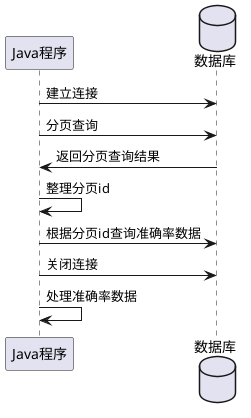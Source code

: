 @startuml

participant "Java程序" as Program
database "数据库" as DB

Program -> DB: 建立连接
Program -> DB: 分页查询
DB -> Program: 返回分页查询结果
Program->Program:整理分页id
Program->DB:根据分页id查询准确率数据
Program -> DB: 关闭连接
Program->Program:处理准确率数据

@enduml